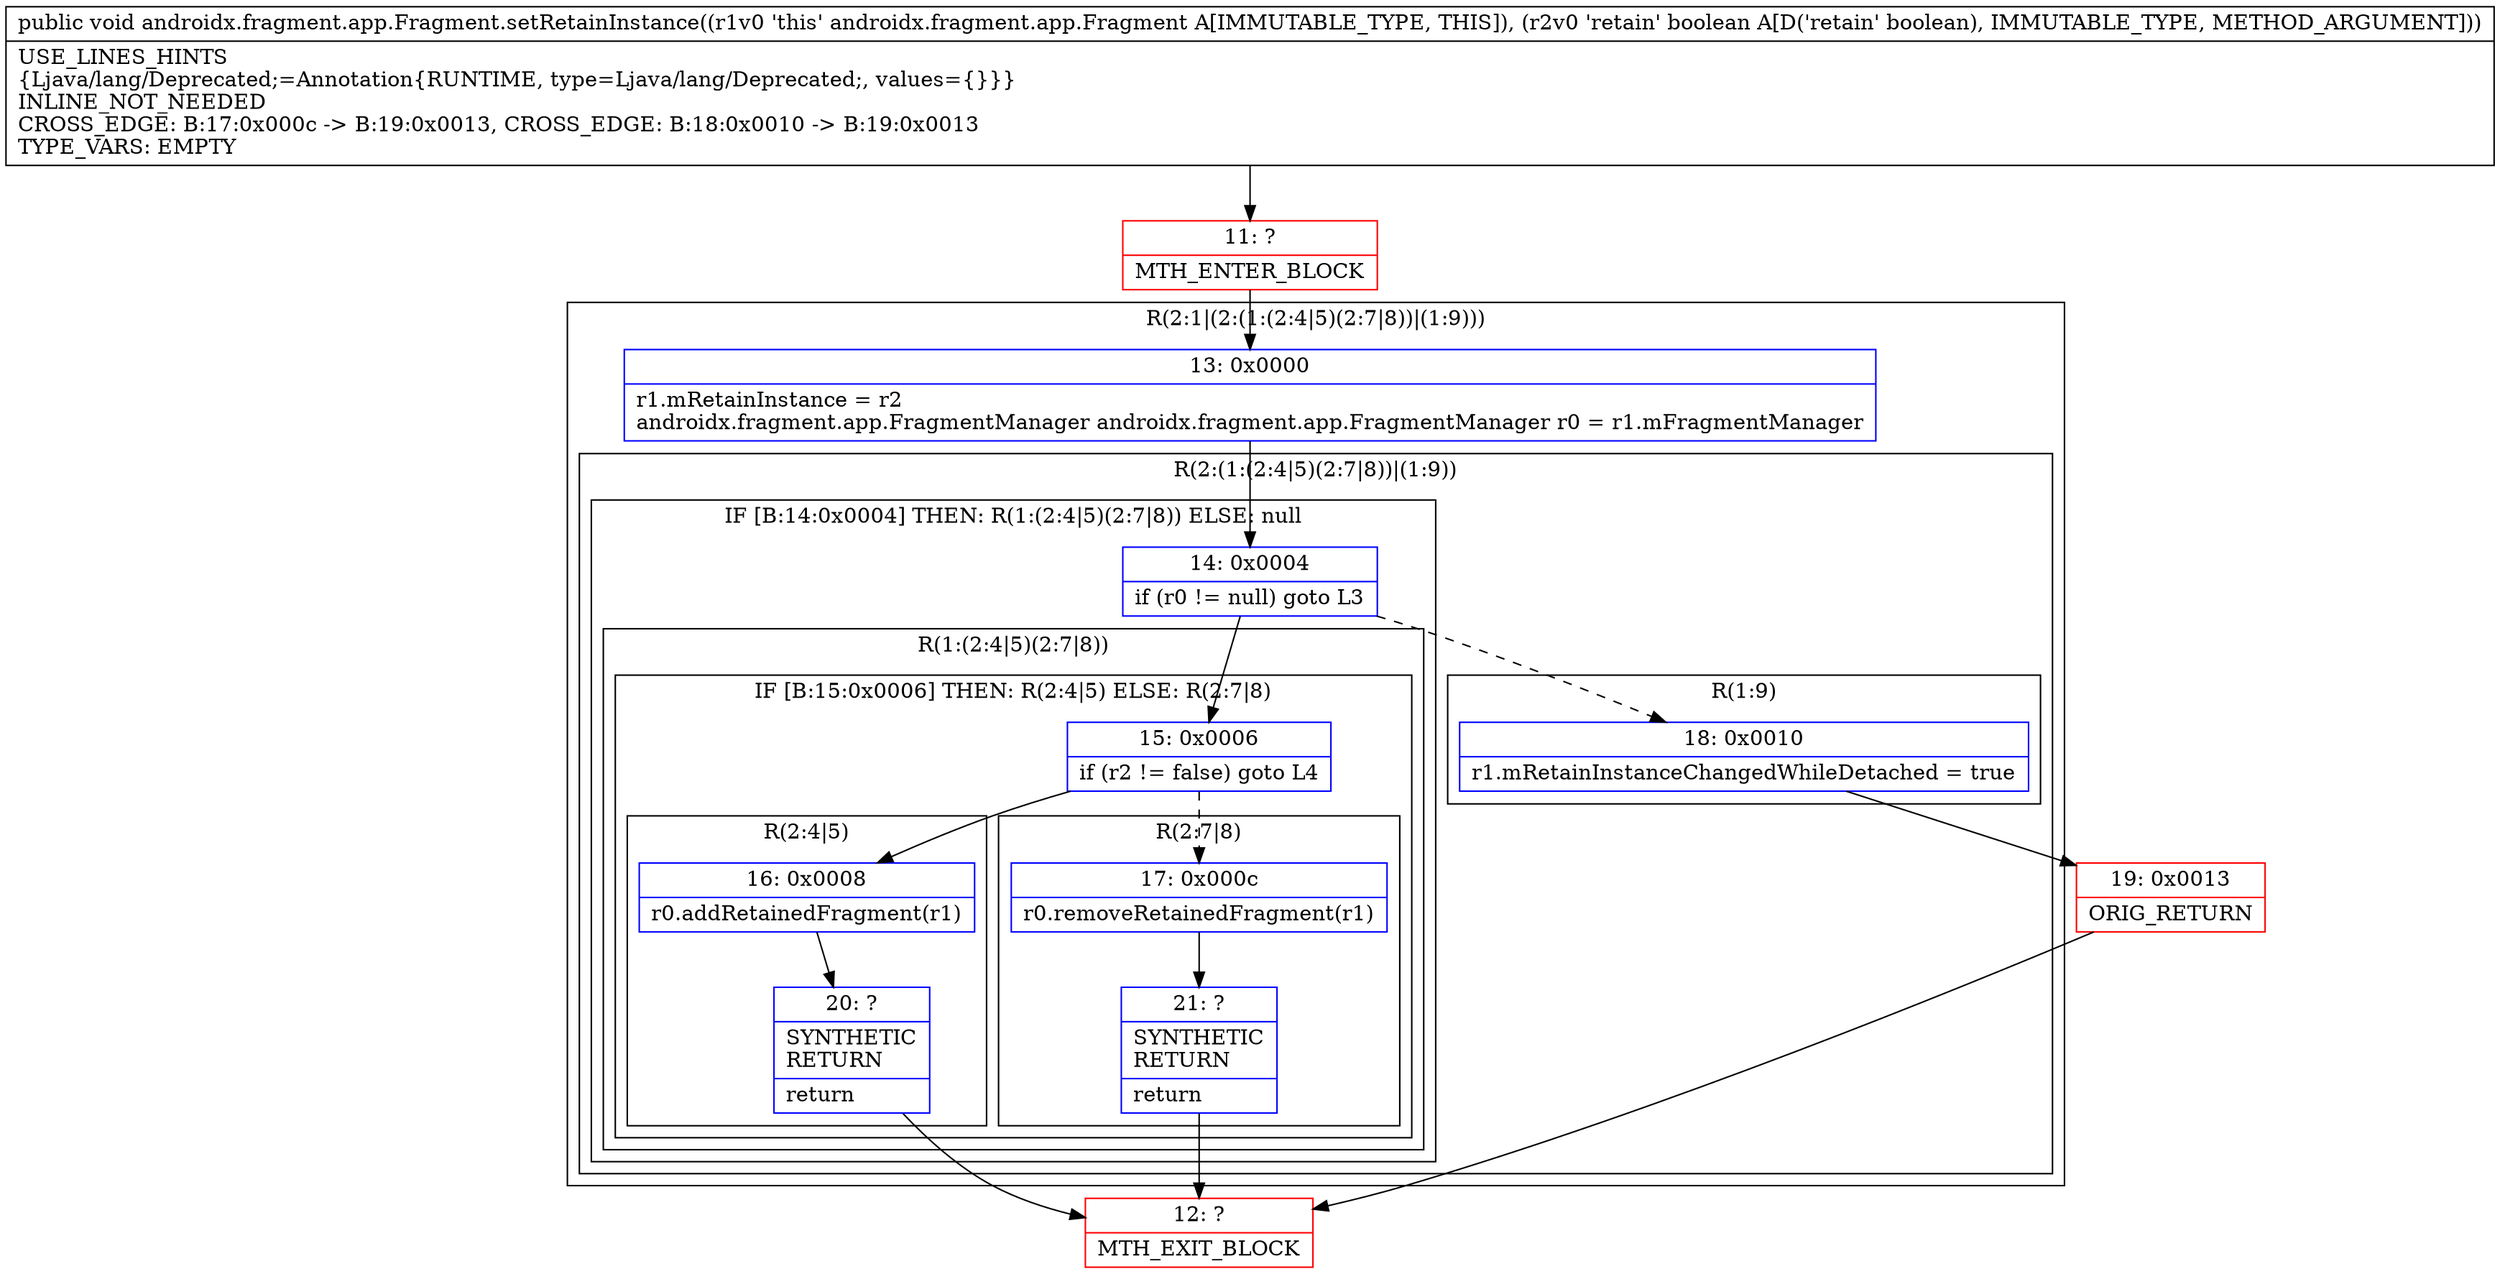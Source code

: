 digraph "CFG forandroidx.fragment.app.Fragment.setRetainInstance(Z)V" {
subgraph cluster_Region_1807627608 {
label = "R(2:1|(2:(1:(2:4|5)(2:7|8))|(1:9)))";
node [shape=record,color=blue];
Node_13 [shape=record,label="{13\:\ 0x0000|r1.mRetainInstance = r2\landroidx.fragment.app.FragmentManager androidx.fragment.app.FragmentManager r0 = r1.mFragmentManager\l}"];
subgraph cluster_Region_1202108326 {
label = "R(2:(1:(2:4|5)(2:7|8))|(1:9))";
node [shape=record,color=blue];
subgraph cluster_IfRegion_835007436 {
label = "IF [B:14:0x0004] THEN: R(1:(2:4|5)(2:7|8)) ELSE: null";
node [shape=record,color=blue];
Node_14 [shape=record,label="{14\:\ 0x0004|if (r0 != null) goto L3\l}"];
subgraph cluster_Region_193381873 {
label = "R(1:(2:4|5)(2:7|8))";
node [shape=record,color=blue];
subgraph cluster_IfRegion_1096216448 {
label = "IF [B:15:0x0006] THEN: R(2:4|5) ELSE: R(2:7|8)";
node [shape=record,color=blue];
Node_15 [shape=record,label="{15\:\ 0x0006|if (r2 != false) goto L4\l}"];
subgraph cluster_Region_430868070 {
label = "R(2:4|5)";
node [shape=record,color=blue];
Node_16 [shape=record,label="{16\:\ 0x0008|r0.addRetainedFragment(r1)\l}"];
Node_20 [shape=record,label="{20\:\ ?|SYNTHETIC\lRETURN\l|return\l}"];
}
subgraph cluster_Region_1826931542 {
label = "R(2:7|8)";
node [shape=record,color=blue];
Node_17 [shape=record,label="{17\:\ 0x000c|r0.removeRetainedFragment(r1)\l}"];
Node_21 [shape=record,label="{21\:\ ?|SYNTHETIC\lRETURN\l|return\l}"];
}
}
}
}
subgraph cluster_Region_1000721158 {
label = "R(1:9)";
node [shape=record,color=blue];
Node_18 [shape=record,label="{18\:\ 0x0010|r1.mRetainInstanceChangedWhileDetached = true\l}"];
}
}
}
Node_11 [shape=record,color=red,label="{11\:\ ?|MTH_ENTER_BLOCK\l}"];
Node_12 [shape=record,color=red,label="{12\:\ ?|MTH_EXIT_BLOCK\l}"];
Node_19 [shape=record,color=red,label="{19\:\ 0x0013|ORIG_RETURN\l}"];
MethodNode[shape=record,label="{public void androidx.fragment.app.Fragment.setRetainInstance((r1v0 'this' androidx.fragment.app.Fragment A[IMMUTABLE_TYPE, THIS]), (r2v0 'retain' boolean A[D('retain' boolean), IMMUTABLE_TYPE, METHOD_ARGUMENT]))  | USE_LINES_HINTS\l\{Ljava\/lang\/Deprecated;=Annotation\{RUNTIME, type=Ljava\/lang\/Deprecated;, values=\{\}\}\}\lINLINE_NOT_NEEDED\lCROSS_EDGE: B:17:0x000c \-\> B:19:0x0013, CROSS_EDGE: B:18:0x0010 \-\> B:19:0x0013\lTYPE_VARS: EMPTY\l}"];
MethodNode -> Node_11;Node_13 -> Node_14;
Node_14 -> Node_15;
Node_14 -> Node_18[style=dashed];
Node_15 -> Node_16;
Node_15 -> Node_17[style=dashed];
Node_16 -> Node_20;
Node_20 -> Node_12;
Node_17 -> Node_21;
Node_21 -> Node_12;
Node_18 -> Node_19;
Node_11 -> Node_13;
Node_19 -> Node_12;
}

